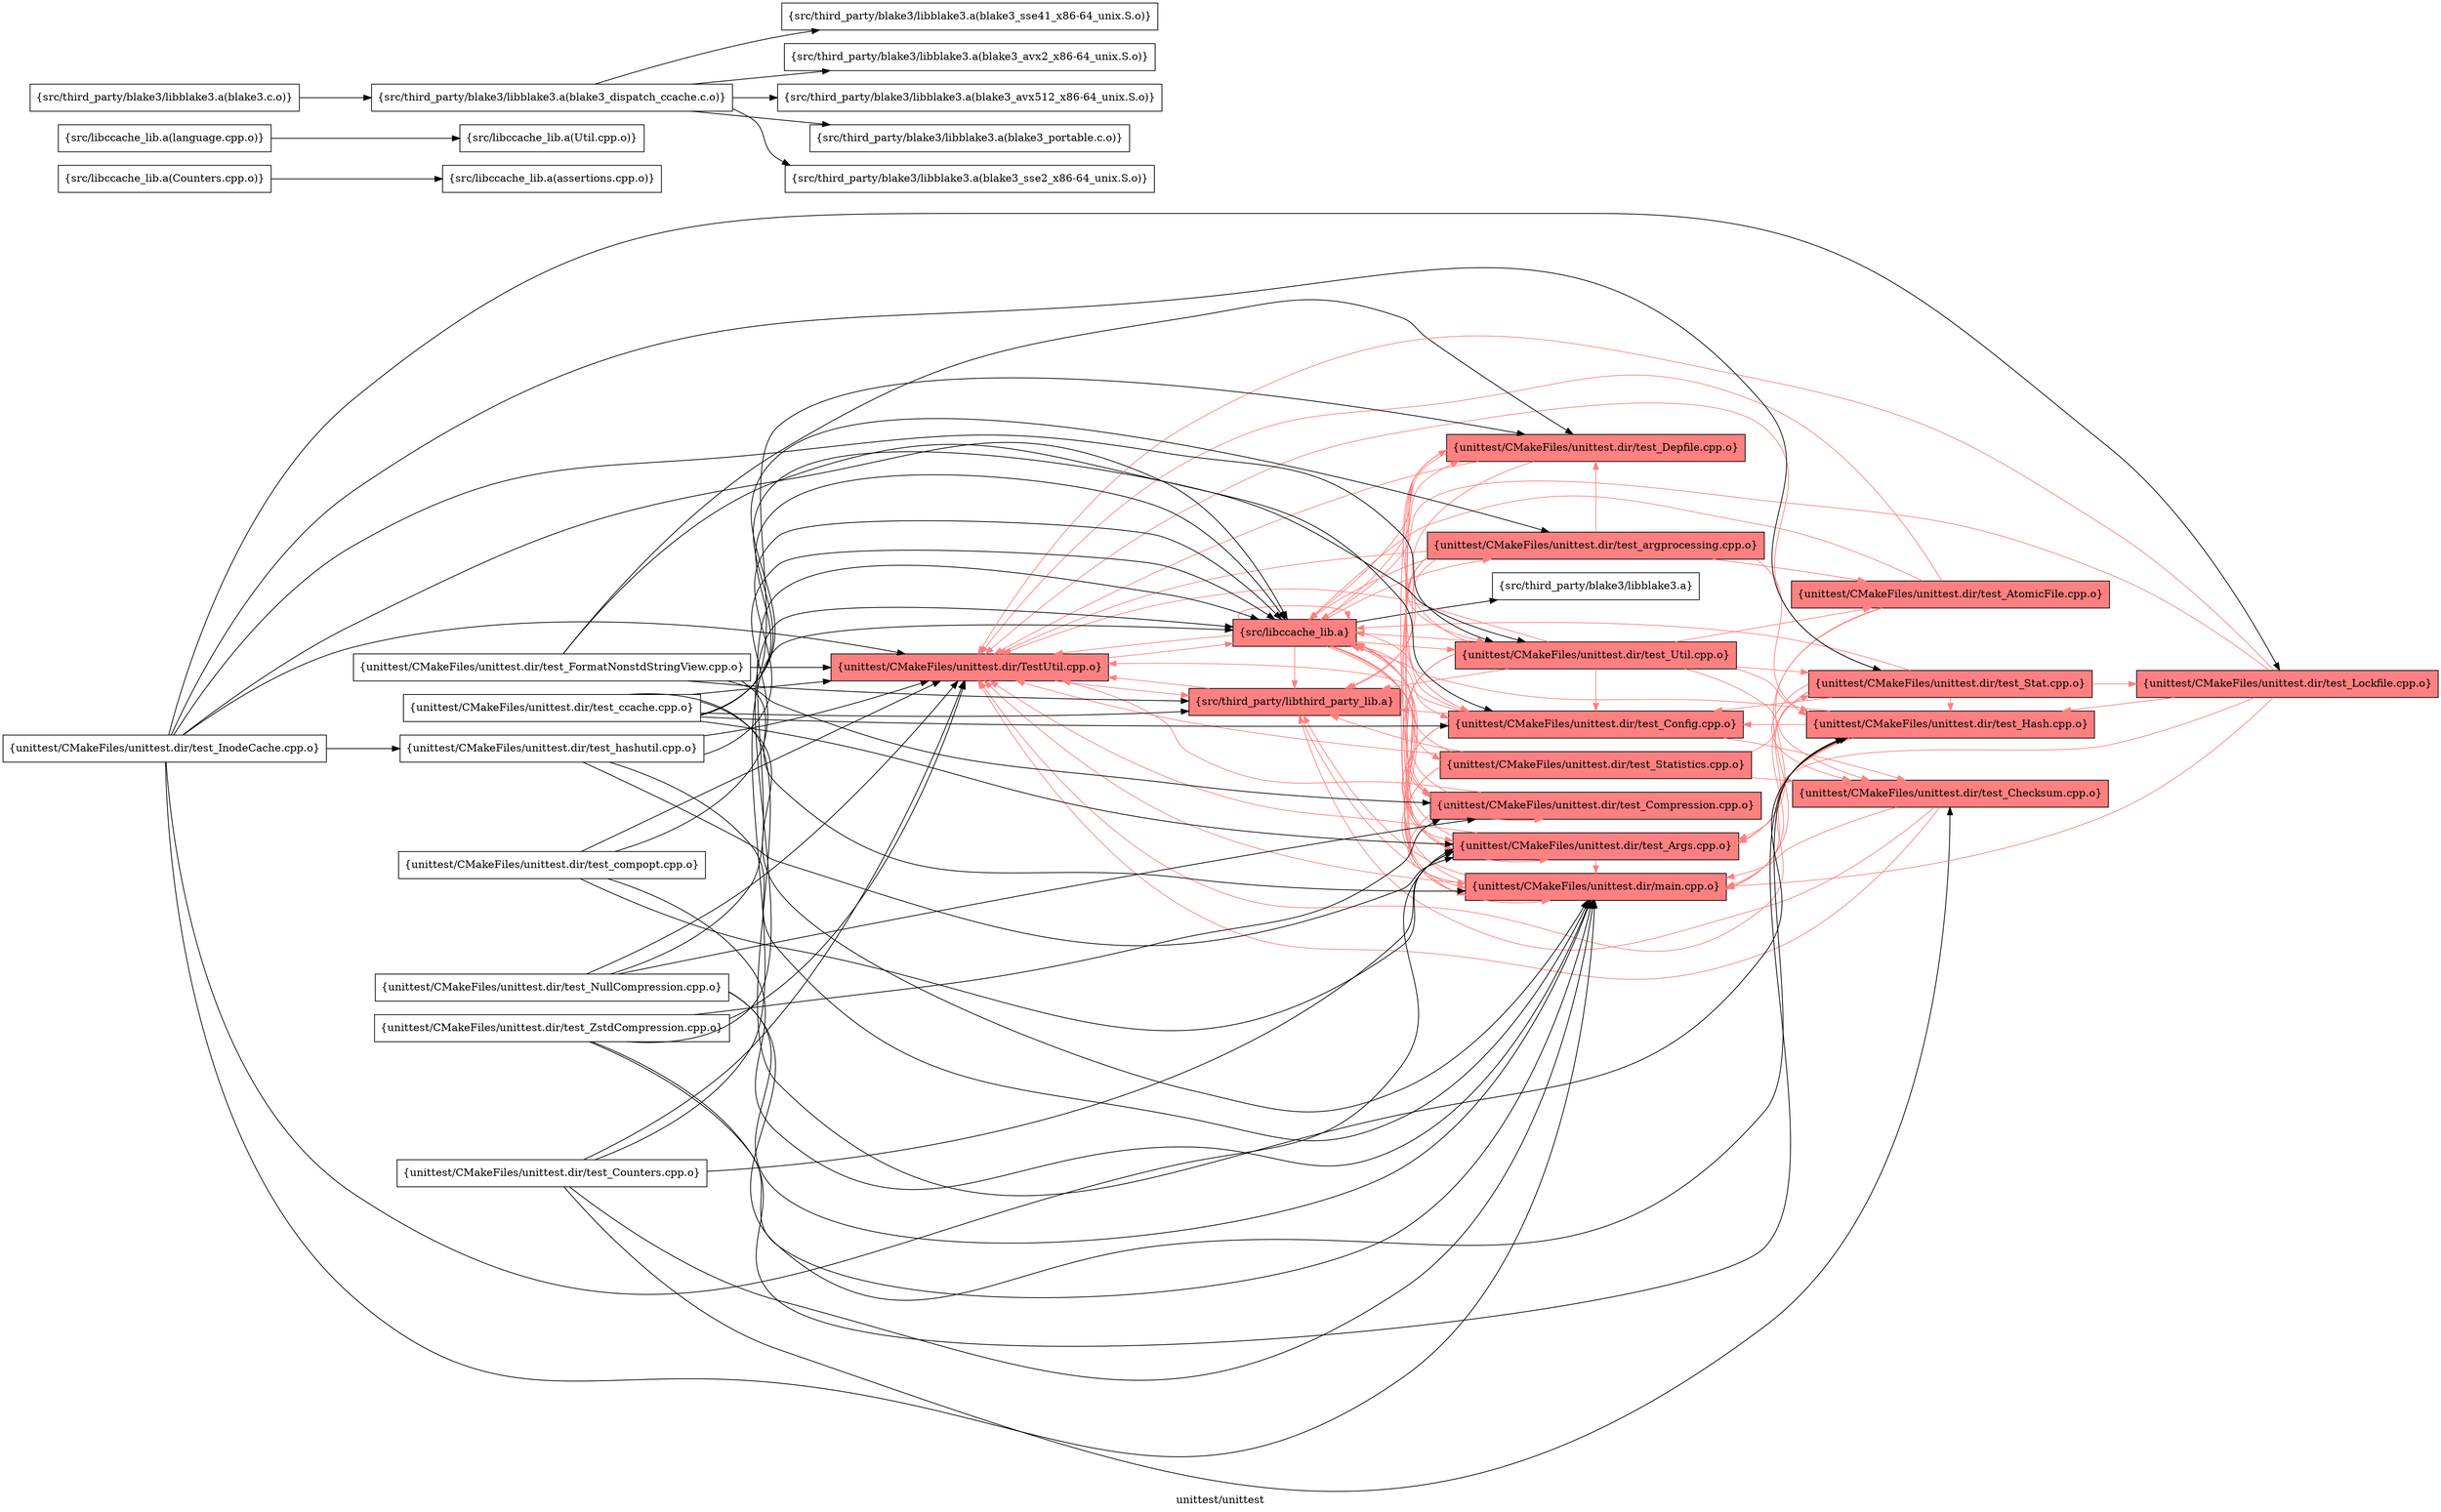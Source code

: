 digraph "unittest/unittest" {
	label="unittest/unittest";
	rankdir="LR"
	{ rank=same; Node0x55835fe4c518;  }
	{ rank=same; Node0x55835fe4ce28; Node0x55835fe4d328;  }
	{ rank=same; Node0x55835fe4c068; Node0x55835fe4c1f8; Node0x55835fe4c7e8; Node0x55835fe4d418; Node0x55835fe4d0a8; Node0x55835fe4af88; Node0x55835fe4c978; Node0x55835fe4c248; Node0x55835fe4b488;  }
	{ rank=same; Node0x55835fe4b438; Node0x55835fe4d2d8; Node0x55835fe4aee8; Node0x55835fe4c1a8;  }

	Node0x55835fe4c518 [shape=record,shape=box,style=filled,fillcolor="1.000000 0.5 1",group=1,label="{unittest/CMakeFiles/unittest.dir/TestUtil.cpp.o}"];
	Node0x55835fe4c518 -> Node0x55835fe4ce28[color="1.000000 0.5 1"];
	Node0x55835fe4c518 -> Node0x55835fe4d328[color="1.000000 0.5 1"];
	Node0x55835fe4ce28 [shape=record,shape=box,style=filled,fillcolor="1.000000 0.5 1",group=1,label="{src/libccache_lib.a}"];
	Node0x55835fe4ce28 -> Node0x55835fe4c518[color="1.000000 0.5 1"];
	Node0x55835fe4ce28 -> Node0x55835fe4c068[color="1.000000 0.5 1"];
	Node0x55835fe4ce28 -> Node0x55835fe4c1f8[color="1.000000 0.5 1"];
	Node0x55835fe4ce28 -> Node0x55835fe4ce28[color="1.000000 0.5 1"];
	Node0x55835fe4ce28 -> Node0x55835fe4d328[color="1.000000 0.5 1"];
	Node0x55835fe4ce28 -> Node0x55835fe4c7e8[color="1.000000 0.5 1"];
	Node0x55835fe4ce28 -> Node0x55835fe4d418[color="1.000000 0.5 1"];
	Node0x55835fe4ce28 -> Node0x55835fe4d0a8[color="1.000000 0.5 1"];
	Node0x55835fe4ce28 -> Node0x55835fe4af88;
	Node0x55835fe4ce28 -> Node0x55835fe4c978[color="1.000000 0.5 1"];
	Node0x55835fe4ce28 -> Node0x55835fe4c248[color="1.000000 0.5 1"];
	Node0x55835fe4ce28 -> Node0x55835fe4b488[color="1.000000 0.5 1"];
	Node0x55835fe4d328 [shape=record,shape=box,style=filled,fillcolor="1.000000 0.5 1",group=1,label="{src/third_party/libthird_party_lib.a}"];
	Node0x55835fe4d328 -> Node0x55835fe4c518[color="1.000000 0.5 1"];
	Node0x55835fe4d328 -> Node0x55835fe4c7e8[color="1.000000 0.5 1"];
	Node0x55835fe4c7e8 [shape=record,shape=box,style=filled,fillcolor="1.000000 0.5 1",group=1,label="{unittest/CMakeFiles/unittest.dir/main.cpp.o}"];
	Node0x55835fe4c7e8 -> Node0x55835fe4c518[color="1.000000 0.5 1"];
	Node0x55835fe4c7e8 -> Node0x55835fe4ce28[color="1.000000 0.5 1"];
	Node0x55835fe4c7e8 -> Node0x55835fe4d328[color="1.000000 0.5 1"];
	Node0x55835fe4c068 [shape=record,shape=box,style=filled,fillcolor="1.000000 0.5 1",group=1,label="{unittest/CMakeFiles/unittest.dir/test_Args.cpp.o}"];
	Node0x55835fe4c068 -> Node0x55835fe4c518[color="1.000000 0.5 1"];
	Node0x55835fe4c068 -> Node0x55835fe4c7e8[color="1.000000 0.5 1"];
	Node0x55835fe4c068 -> Node0x55835fe4ce28[color="1.000000 0.5 1"];
	Node0x55835fe4aee8 [shape=record,shape=box,style=filled,fillcolor="1.000000 0.5 1",group=1,label="{unittest/CMakeFiles/unittest.dir/test_AtomicFile.cpp.o}"];
	Node0x55835fe4aee8 -> Node0x55835fe4c518[color="1.000000 0.5 1"];
	Node0x55835fe4aee8 -> Node0x55835fe4c7e8[color="1.000000 0.5 1"];
	Node0x55835fe4aee8 -> Node0x55835fe4c068[color="1.000000 0.5 1"];
	Node0x55835fe4aee8 -> Node0x55835fe4ce28[color="1.000000 0.5 1"];
	Node0x55835fe4b438 [shape=record,shape=box,style=filled,fillcolor="1.000000 0.5 1",group=1,label="{unittest/CMakeFiles/unittest.dir/test_Checksum.cpp.o}"];
	Node0x55835fe4b438 -> Node0x55835fe4c518[color="1.000000 0.5 1"];
	Node0x55835fe4b438 -> Node0x55835fe4c7e8[color="1.000000 0.5 1"];
	Node0x55835fe4b438 -> Node0x55835fe4d328[color="1.000000 0.5 1"];
	Node0x55835fe4d418 [shape=record,shape=box,style=filled,fillcolor="1.000000 0.5 1",group=1,label="{unittest/CMakeFiles/unittest.dir/test_Compression.cpp.o}"];
	Node0x55835fe4d418 -> Node0x55835fe4c518[color="1.000000 0.5 1"];
	Node0x55835fe4d418 -> Node0x55835fe4c7e8[color="1.000000 0.5 1"];
	Node0x55835fe4d418 -> Node0x55835fe4ce28[color="1.000000 0.5 1"];
	Node0x55835fe4c1f8 [shape=record,shape=box,style=filled,fillcolor="1.000000 0.5 1",group=1,label="{unittest/CMakeFiles/unittest.dir/test_Config.cpp.o}"];
	Node0x55835fe4c1f8 -> Node0x55835fe4c518[color="1.000000 0.5 1"];
	Node0x55835fe4c1f8 -> Node0x55835fe4c7e8[color="1.000000 0.5 1"];
	Node0x55835fe4c1f8 -> Node0x55835fe4c068[color="1.000000 0.5 1"];
	Node0x55835fe4c1f8 -> Node0x55835fe4b438[color="1.000000 0.5 1"];
	Node0x55835fe4c1f8 -> Node0x55835fe4d418[color="1.000000 0.5 1"];
	Node0x55835fe4c1f8 -> Node0x55835fe4ce28[color="1.000000 0.5 1"];
	Node0x55835fe4c1f8 -> Node0x55835fe4d328[color="1.000000 0.5 1"];
	Node0x55835fe4bb18 [shape=record,shape=box,group=0,label="{unittest/CMakeFiles/unittest.dir/test_Counters.cpp.o}"];
	Node0x55835fe4bb18 -> Node0x55835fe4c518;
	Node0x55835fe4bb18 -> Node0x55835fe4c7e8;
	Node0x55835fe4bb18 -> Node0x55835fe4c068;
	Node0x55835fe4bb18 -> Node0x55835fe4b438;
	Node0x55835fe4bb18 -> Node0x55835fe4ce28;
	Node0x55835fe4d0a8 [shape=record,shape=box,style=filled,fillcolor="1.000000 0.5 1",group=1,label="{unittest/CMakeFiles/unittest.dir/test_Depfile.cpp.o}"];
	Node0x55835fe4d0a8 -> Node0x55835fe4c518[color="1.000000 0.5 1"];
	Node0x55835fe4d0a8 -> Node0x55835fe4c7e8[color="1.000000 0.5 1"];
	Node0x55835fe4d0a8 -> Node0x55835fe4c068[color="1.000000 0.5 1"];
	Node0x55835fe4d0a8 -> Node0x55835fe4d418[color="1.000000 0.5 1"];
	Node0x55835fe4d0a8 -> Node0x55835fe4c1f8[color="1.000000 0.5 1"];
	Node0x55835fe4d0a8 -> Node0x55835fe4ce28[color="1.000000 0.5 1"];
	Node0x55835fe4d0a8 -> Node0x55835fe4d328[color="1.000000 0.5 1"];
	Node0x55835fe4c428 [shape=record,shape=box,group=0,label="{unittest/CMakeFiles/unittest.dir/test_FormatNonstdStringView.cpp.o}"];
	Node0x55835fe4c428 -> Node0x55835fe4c518;
	Node0x55835fe4c428 -> Node0x55835fe4c7e8;
	Node0x55835fe4c428 -> Node0x55835fe4d418;
	Node0x55835fe4c428 -> Node0x55835fe4c1f8;
	Node0x55835fe4c428 -> Node0x55835fe4d0a8;
	Node0x55835fe4c428 -> Node0x55835fe4d328;
	Node0x55835fe4c1a8 [shape=record,shape=box,style=filled,fillcolor="1.000000 0.5 1",group=1,label="{unittest/CMakeFiles/unittest.dir/test_Hash.cpp.o}"];
	Node0x55835fe4c1a8 -> Node0x55835fe4c518[color="1.000000 0.5 1"];
	Node0x55835fe4c1a8 -> Node0x55835fe4c7e8[color="1.000000 0.5 1"];
	Node0x55835fe4c1a8 -> Node0x55835fe4c1f8[color="1.000000 0.5 1"];
	Node0x55835fe4c1a8 -> Node0x55835fe4ce28[color="1.000000 0.5 1"];
	Node0x55835fe4b9d8 [shape=record,shape=box,style=filled,fillcolor="1.000000 0.5 1",group=1,label="{unittest/CMakeFiles/unittest.dir/test_Lockfile.cpp.o}"];
	Node0x55835fe4b9d8 -> Node0x55835fe4c518[color="1.000000 0.5 1"];
	Node0x55835fe4b9d8 -> Node0x55835fe4c7e8[color="1.000000 0.5 1"];
	Node0x55835fe4b9d8 -> Node0x55835fe4c068[color="1.000000 0.5 1"];
	Node0x55835fe4b9d8 -> Node0x55835fe4c1a8[color="1.000000 0.5 1"];
	Node0x55835fe4b9d8 -> Node0x55835fe4ce28[color="1.000000 0.5 1"];
	Node0x55835fe4b1b8 [shape=record,shape=box,group=0,label="{unittest/CMakeFiles/unittest.dir/test_NullCompression.cpp.o}"];
	Node0x55835fe4b1b8 -> Node0x55835fe4c518;
	Node0x55835fe4b1b8 -> Node0x55835fe4c7e8;
	Node0x55835fe4b1b8 -> Node0x55835fe4d418;
	Node0x55835fe4b1b8 -> Node0x55835fe4c1a8;
	Node0x55835fe4b1b8 -> Node0x55835fe4ce28;
	Node0x55835fe4d2d8 [shape=record,shape=box,style=filled,fillcolor="1.000000 0.5 1",group=1,label="{unittest/CMakeFiles/unittest.dir/test_Stat.cpp.o}"];
	Node0x55835fe4d2d8 -> Node0x55835fe4c518[color="1.000000 0.5 1"];
	Node0x55835fe4d2d8 -> Node0x55835fe4c7e8[color="1.000000 0.5 1"];
	Node0x55835fe4d2d8 -> Node0x55835fe4c068[color="1.000000 0.5 1"];
	Node0x55835fe4d2d8 -> Node0x55835fe4b438[color="1.000000 0.5 1"];
	Node0x55835fe4d2d8 -> Node0x55835fe4c1f8[color="1.000000 0.5 1"];
	Node0x55835fe4d2d8 -> Node0x55835fe4c1a8[color="1.000000 0.5 1"];
	Node0x55835fe4d2d8 -> Node0x55835fe4b9d8[color="1.000000 0.5 1"];
	Node0x55835fe4d2d8 -> Node0x55835fe4ce28[color="1.000000 0.5 1"];
	Node0x55835fe4c978 [shape=record,shape=box,style=filled,fillcolor="1.000000 0.5 1",group=1,label="{unittest/CMakeFiles/unittest.dir/test_Statistics.cpp.o}"];
	Node0x55835fe4c978 -> Node0x55835fe4c518[color="1.000000 0.5 1"];
	Node0x55835fe4c978 -> Node0x55835fe4c7e8[color="1.000000 0.5 1"];
	Node0x55835fe4c978 -> Node0x55835fe4c068[color="1.000000 0.5 1"];
	Node0x55835fe4c978 -> Node0x55835fe4b438[color="1.000000 0.5 1"];
	Node0x55835fe4c978 -> Node0x55835fe4d2d8[color="1.000000 0.5 1"];
	Node0x55835fe4c978 -> Node0x55835fe4ce28[color="1.000000 0.5 1"];
	Node0x55835fe4c978 -> Node0x55835fe4d328[color="1.000000 0.5 1"];
	Node0x55835fe4c248 [shape=record,shape=box,style=filled,fillcolor="1.000000 0.5 1",group=1,label="{unittest/CMakeFiles/unittest.dir/test_Util.cpp.o}"];
	Node0x55835fe4c248 -> Node0x55835fe4c518[color="1.000000 0.5 1"];
	Node0x55835fe4c248 -> Node0x55835fe4c7e8[color="1.000000 0.5 1"];
	Node0x55835fe4c248 -> Node0x55835fe4c068[color="1.000000 0.5 1"];
	Node0x55835fe4c248 -> Node0x55835fe4aee8[color="1.000000 0.5 1"];
	Node0x55835fe4c248 -> Node0x55835fe4b438[color="1.000000 0.5 1"];
	Node0x55835fe4c248 -> Node0x55835fe4d418[color="1.000000 0.5 1"];
	Node0x55835fe4c248 -> Node0x55835fe4c1f8[color="1.000000 0.5 1"];
	Node0x55835fe4c248 -> Node0x55835fe4d0a8[color="1.000000 0.5 1"];
	Node0x55835fe4c248 -> Node0x55835fe4c1a8[color="1.000000 0.5 1"];
	Node0x55835fe4c248 -> Node0x55835fe4d2d8[color="1.000000 0.5 1"];
	Node0x55835fe4c248 -> Node0x55835fe4ce28[color="1.000000 0.5 1"];
	Node0x55835fe4c248 -> Node0x55835fe4d328[color="1.000000 0.5 1"];
	Node0x55835fe4bc08 [shape=record,shape=box,group=0,label="{unittest/CMakeFiles/unittest.dir/test_ZstdCompression.cpp.o}"];
	Node0x55835fe4bc08 -> Node0x55835fe4c518;
	Node0x55835fe4bc08 -> Node0x55835fe4c7e8;
	Node0x55835fe4bc08 -> Node0x55835fe4d418;
	Node0x55835fe4bc08 -> Node0x55835fe4c1a8;
	Node0x55835fe4bc08 -> Node0x55835fe4ce28;
	Node0x55835fe4b488 [shape=record,shape=box,style=filled,fillcolor="1.000000 0.5 1",group=1,label="{unittest/CMakeFiles/unittest.dir/test_argprocessing.cpp.o}"];
	Node0x55835fe4b488 -> Node0x55835fe4c518[color="1.000000 0.5 1"];
	Node0x55835fe4b488 -> Node0x55835fe4c7e8[color="1.000000 0.5 1"];
	Node0x55835fe4b488 -> Node0x55835fe4c068[color="1.000000 0.5 1"];
	Node0x55835fe4b488 -> Node0x55835fe4aee8[color="1.000000 0.5 1"];
	Node0x55835fe4b488 -> Node0x55835fe4c1f8[color="1.000000 0.5 1"];
	Node0x55835fe4b488 -> Node0x55835fe4d0a8[color="1.000000 0.5 1"];
	Node0x55835fe4b488 -> Node0x55835fe4c1a8[color="1.000000 0.5 1"];
	Node0x55835fe4b488 -> Node0x55835fe4c248[color="1.000000 0.5 1"];
	Node0x55835fe4b488 -> Node0x55835fe4ce28[color="1.000000 0.5 1"];
	Node0x55835fe4b488 -> Node0x55835fe4d328[color="1.000000 0.5 1"];
	Node0x55835fe4ae98 [shape=record,shape=box,group=0,label="{unittest/CMakeFiles/unittest.dir/test_ccache.cpp.o}"];
	Node0x55835fe4ae98 -> Node0x55835fe4c518;
	Node0x55835fe4ae98 -> Node0x55835fe4c7e8;
	Node0x55835fe4ae98 -> Node0x55835fe4c068;
	Node0x55835fe4ae98 -> Node0x55835fe4c1f8;
	Node0x55835fe4ae98 -> Node0x55835fe4d0a8;
	Node0x55835fe4ae98 -> Node0x55835fe4c1a8;
	Node0x55835fe4ae98 -> Node0x55835fe4c248;
	Node0x55835fe4ae98 -> Node0x55835fe4b488;
	Node0x55835fe4ae98 -> Node0x55835fe4ce28;
	Node0x55835fe4ae98 -> Node0x55835fe4d328;
	Node0x55835fe4c6a8 [shape=record,shape=box,group=0,label="{unittest/CMakeFiles/unittest.dir/test_compopt.cpp.o}"];
	Node0x55835fe4c6a8 -> Node0x55835fe4c518;
	Node0x55835fe4c6a8 -> Node0x55835fe4c7e8;
	Node0x55835fe4c6a8 -> Node0x55835fe4c068;
	Node0x55835fe4c6a8 -> Node0x55835fe4ce28;
	Node0x55835fe4ce78 [shape=record,shape=box,group=0,label="{unittest/CMakeFiles/unittest.dir/test_hashutil.cpp.o}"];
	Node0x55835fe4ce78 -> Node0x55835fe4c518;
	Node0x55835fe4ce78 -> Node0x55835fe4c7e8;
	Node0x55835fe4ce78 -> Node0x55835fe4c068;
	Node0x55835fe4ce78 -> Node0x55835fe4ce28;
	Node0x55835fe4d4b8 [shape=record,shape=box,group=0,label="{unittest/CMakeFiles/unittest.dir/test_InodeCache.cpp.o}"];
	Node0x55835fe4d4b8 -> Node0x55835fe4c518;
	Node0x55835fe4d4b8 -> Node0x55835fe4c7e8;
	Node0x55835fe4d4b8 -> Node0x55835fe4c068;
	Node0x55835fe4d4b8 -> Node0x55835fe4b9d8;
	Node0x55835fe4d4b8 -> Node0x55835fe4d2d8;
	Node0x55835fe4d4b8 -> Node0x55835fe4c248;
	Node0x55835fe4d4b8 -> Node0x55835fe4ce78;
	Node0x55835fe4d4b8 -> Node0x55835fe4ce28;
	Node0x55835fe4b208 [shape=record,shape=box,group=0,label="{src/libccache_lib.a(Counters.cpp.o)}"];
	Node0x55835fe4b208 -> Node0x55835fe4be88;
	Node0x55835fe4be88 [shape=record,shape=box,group=0,label="{src/libccache_lib.a(assertions.cpp.o)}"];
	Node0x55835fe4af88 [shape=record,shape=box,group=0,label="{src/third_party/blake3/libblake3.a}"];
	Node0x55835fe4cec8 [shape=record,shape=box,group=0,label="{src/libccache_lib.a(language.cpp.o)}"];
	Node0x55835fe4cec8 -> Node0x55835fe4c8d8;
	Node0x55835fe4c8d8 [shape=record,shape=box,group=0,label="{src/libccache_lib.a(Util.cpp.o)}"];
	Node0x55835fe4b3e8 [shape=record,shape=box,group=0,label="{src/third_party/blake3/libblake3.a(blake3.c.o)}"];
	Node0x55835fe4b3e8 -> Node0x55835fe4b118;
	Node0x55835fe4b118 [shape=record,shape=box,group=0,label="{src/third_party/blake3/libblake3.a(blake3_dispatch_ccache.c.o)}"];
	Node0x55835fe4b118 -> Node0x55835fe4bd98;
	Node0x55835fe4b118 -> Node0x55835fe4cab8;
	Node0x55835fe4b118 -> Node0x55835fe4cf18;
	Node0x55835fe4b118 -> Node0x55835fe4b7f8;
	Node0x55835fe4b118 -> Node0x55835fe4ca18;
	Node0x55835fe4bd98 [shape=record,shape=box,group=0,label="{src/third_party/blake3/libblake3.a(blake3_sse41_x86-64_unix.S.o)}"];
	Node0x55835fe4cab8 [shape=record,shape=box,group=0,label="{src/third_party/blake3/libblake3.a(blake3_avx2_x86-64_unix.S.o)}"];
	Node0x55835fe4cf18 [shape=record,shape=box,group=0,label="{src/third_party/blake3/libblake3.a(blake3_avx512_x86-64_unix.S.o)}"];
	Node0x55835fe4b7f8 [shape=record,shape=box,group=0,label="{src/third_party/blake3/libblake3.a(blake3_portable.c.o)}"];
	Node0x55835fe4ca18 [shape=record,shape=box,group=0,label="{src/third_party/blake3/libblake3.a(blake3_sse2_x86-64_unix.S.o)}"];
}
